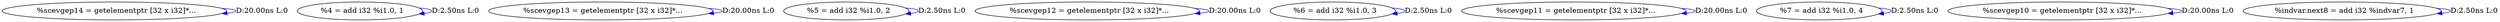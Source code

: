digraph {
Node0x25f7cc0[label="  %scevgep14 = getelementptr [32 x i32]*..."];
Node0x25f7cc0 -> Node0x25f7cc0[label="D:20.00ns L:0",color=blue];
Node0x25f7da0[label="  %4 = add i32 %i1.0, 1"];
Node0x25f7da0 -> Node0x25f7da0[label="D:2.50ns L:0",color=blue];
Node0x25f7e80[label="  %scevgep13 = getelementptr [32 x i32]*..."];
Node0x25f7e80 -> Node0x25f7e80[label="D:20.00ns L:0",color=blue];
Node0x25f7f60[label="  %5 = add i32 %i1.0, 2"];
Node0x25f7f60 -> Node0x25f7f60[label="D:2.50ns L:0",color=blue];
Node0x25f8040[label="  %scevgep12 = getelementptr [32 x i32]*..."];
Node0x25f8040 -> Node0x25f8040[label="D:20.00ns L:0",color=blue];
Node0x25f8120[label="  %6 = add i32 %i1.0, 3"];
Node0x25f8120 -> Node0x25f8120[label="D:2.50ns L:0",color=blue];
Node0x25f8200[label="  %scevgep11 = getelementptr [32 x i32]*..."];
Node0x25f8200 -> Node0x25f8200[label="D:20.00ns L:0",color=blue];
Node0x25f82e0[label="  %7 = add i32 %i1.0, 4"];
Node0x25f82e0 -> Node0x25f82e0[label="D:2.50ns L:0",color=blue];
Node0x25f83c0[label="  %scevgep10 = getelementptr [32 x i32]*..."];
Node0x25f83c0 -> Node0x25f83c0[label="D:20.00ns L:0",color=blue];
Node0x25f89d0[label="  %indvar.next8 = add i32 %indvar7, 1"];
Node0x25f89d0 -> Node0x25f89d0[label="D:2.50ns L:0",color=blue];
}
